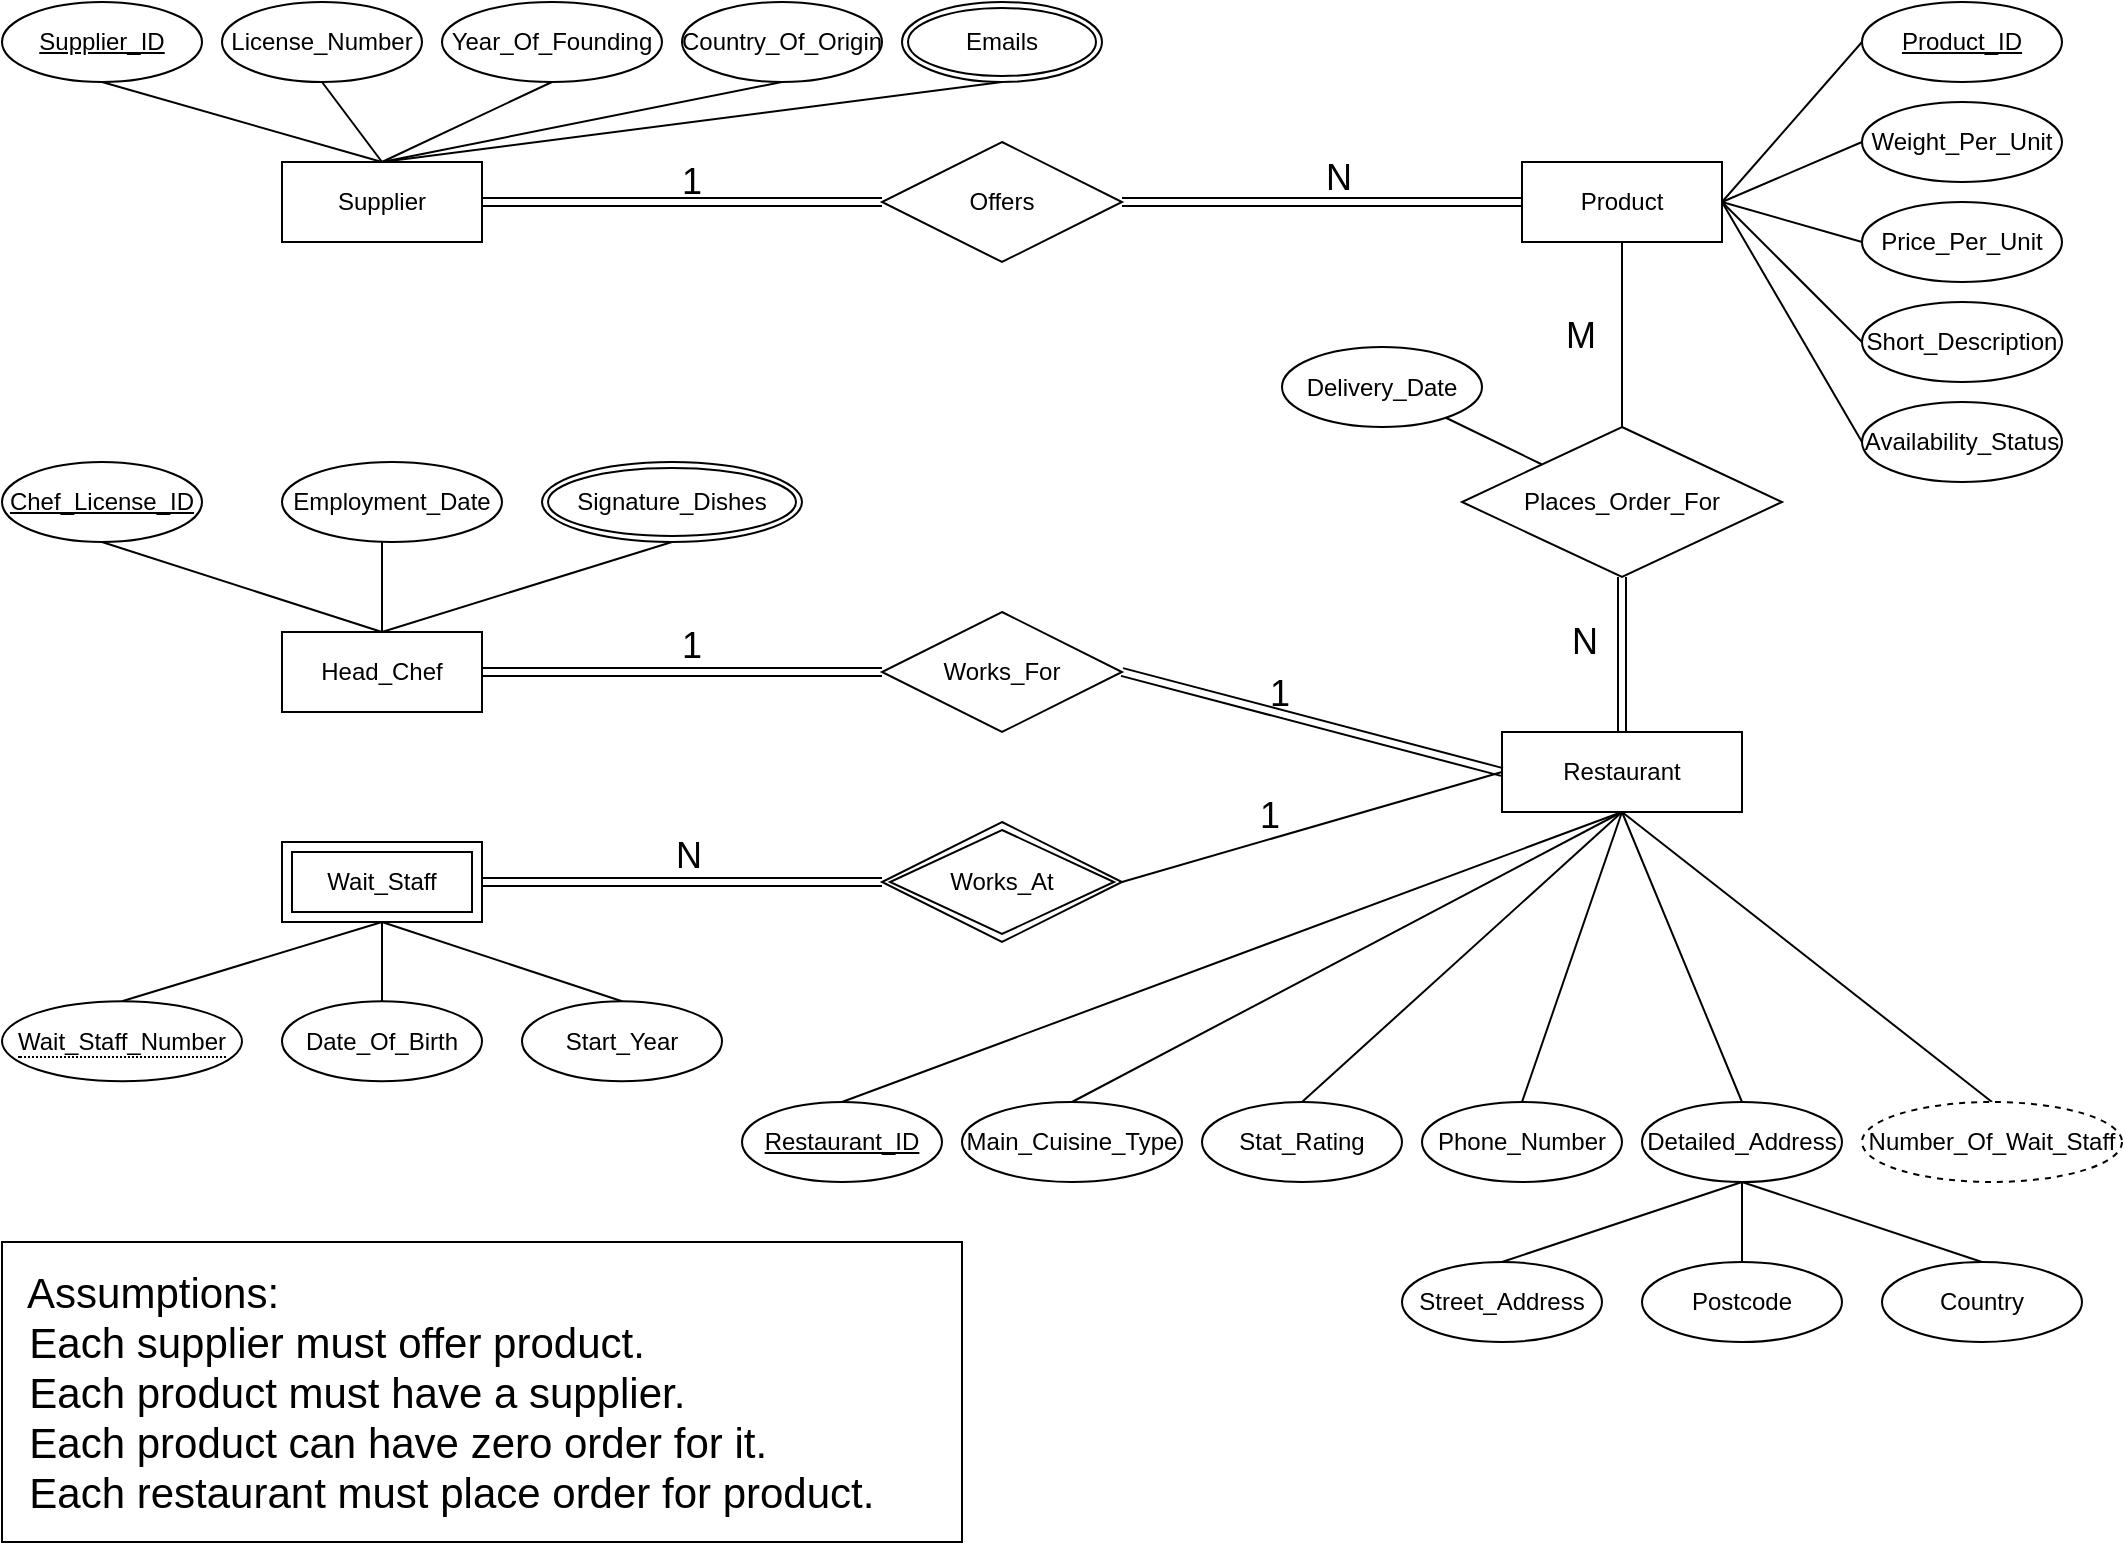 <mxfile version="17.0.0" type="github">
  <diagram name="Page-1" id="e56a1550-8fbb-45ad-956c-1786394a9013">
    <mxGraphModel dx="983" dy="611" grid="1" gridSize="10" guides="1" tooltips="1" connect="1" arrows="1" fold="1" page="1" pageScale="1" pageWidth="1100" pageHeight="850" background="none" math="0" shadow="0">
      <root>
        <mxCell id="0" />
        <mxCell id="1" parent="0" />
        <mxCell id="0WDDUrcAv4NWZbTApktF-47" style="edgeStyle=none;rounded=0;orthogonalLoop=1;jettySize=auto;html=1;exitX=0.5;exitY=0;exitDx=0;exitDy=0;endArrow=none;endFill=0;entryX=0.5;entryY=1;entryDx=0;entryDy=0;" parent="1" source="9QfMHfmA1CHi4QTp5Dwu-138" edge="1" target="9QfMHfmA1CHi4QTp5Dwu-115">
          <mxGeometry relative="1" as="geometry">
            <mxPoint x="909.714" y="630" as="targetPoint" />
          </mxGeometry>
        </mxCell>
        <mxCell id="9QfMHfmA1CHi4QTp5Dwu-138" value="Postcode" style="ellipse;whiteSpace=wrap;html=1;align=center;" parent="1" vertex="1">
          <mxGeometry x="840" y="670" width="100" height="40" as="geometry" />
        </mxCell>
        <mxCell id="0WDDUrcAv4NWZbTApktF-4" style="rounded=0;orthogonalLoop=1;jettySize=auto;html=1;exitX=1;exitY=0.5;exitDx=0;exitDy=0;entryX=0;entryY=0.5;entryDx=0;entryDy=0;endArrow=none;endFill=0;shape=link;" parent="1" source="9QfMHfmA1CHi4QTp5Dwu-8" target="9QfMHfmA1CHi4QTp5Dwu-44" edge="1">
          <mxGeometry relative="1" as="geometry" />
        </mxCell>
        <mxCell id="9QfMHfmA1CHi4QTp5Dwu-8" value="Supplier" style="whiteSpace=wrap;html=1;align=center;" parent="1" vertex="1">
          <mxGeometry x="160" y="120" width="100" height="40" as="geometry" />
        </mxCell>
        <mxCell id="9QfMHfmA1CHi4QTp5Dwu-11" value="Head_Chef" style="whiteSpace=wrap;html=1;align=center;" parent="1" vertex="1">
          <mxGeometry x="160" y="355" width="100" height="40" as="geometry" />
        </mxCell>
        <mxCell id="0WDDUrcAv4NWZbTApktF-12" style="edgeStyle=none;rounded=0;orthogonalLoop=1;jettySize=auto;html=1;exitX=0.5;exitY=1;exitDx=0;exitDy=0;entryX=0.5;entryY=0;entryDx=0;entryDy=0;endArrow=none;endFill=0;" parent="1" source="9QfMHfmA1CHi4QTp5Dwu-12" target="9QfMHfmA1CHi4QTp5Dwu-177" edge="1">
          <mxGeometry relative="1" as="geometry" />
        </mxCell>
        <mxCell id="9QfMHfmA1CHi4QTp5Dwu-12" value="Wait_Staff" style="shape=ext;margin=3;double=1;whiteSpace=wrap;html=1;align=center;" parent="1" vertex="1">
          <mxGeometry x="160" y="460" width="100" height="40" as="geometry" />
        </mxCell>
        <mxCell id="9QfMHfmA1CHi4QTp5Dwu-13" value="Works_At" style="shape=rhombus;double=1;perimeter=rhombusPerimeter;whiteSpace=wrap;html=1;align=center;" parent="1" vertex="1">
          <mxGeometry x="460" y="450" width="120" height="60" as="geometry" />
        </mxCell>
        <mxCell id="0WDDUrcAv4NWZbTApktF-29" style="edgeStyle=none;rounded=0;orthogonalLoop=1;jettySize=auto;html=1;exitX=0.5;exitY=1;exitDx=0;exitDy=0;entryX=0.5;entryY=0;entryDx=0;entryDy=0;endArrow=none;endFill=0;" parent="1" source="9QfMHfmA1CHi4QTp5Dwu-17" target="9QfMHfmA1CHi4QTp5Dwu-8" edge="1">
          <mxGeometry relative="1" as="geometry" />
        </mxCell>
        <mxCell id="9QfMHfmA1CHi4QTp5Dwu-17" value="Supplier_ID" style="ellipse;whiteSpace=wrap;html=1;align=center;fontStyle=4;" parent="1" vertex="1">
          <mxGeometry x="20" y="40" width="100" height="40" as="geometry" />
        </mxCell>
        <mxCell id="0WDDUrcAv4NWZbTApktF-30" style="edgeStyle=none;rounded=0;orthogonalLoop=1;jettySize=auto;html=1;exitX=0.5;exitY=1;exitDx=0;exitDy=0;endArrow=none;endFill=0;" parent="1" source="9QfMHfmA1CHi4QTp5Dwu-18" edge="1">
          <mxGeometry relative="1" as="geometry">
            <mxPoint x="210" y="120" as="targetPoint" />
          </mxGeometry>
        </mxCell>
        <mxCell id="9QfMHfmA1CHi4QTp5Dwu-18" value="License_Number" style="ellipse;whiteSpace=wrap;html=1;align=center;" parent="1" vertex="1">
          <mxGeometry x="130" y="40" width="100" height="40" as="geometry" />
        </mxCell>
        <mxCell id="0WDDUrcAv4NWZbTApktF-31" style="edgeStyle=none;rounded=0;orthogonalLoop=1;jettySize=auto;html=1;exitX=0.5;exitY=1;exitDx=0;exitDy=0;endArrow=none;endFill=0;" parent="1" source="9QfMHfmA1CHi4QTp5Dwu-19" edge="1">
          <mxGeometry relative="1" as="geometry">
            <mxPoint x="210" y="120" as="targetPoint" />
          </mxGeometry>
        </mxCell>
        <mxCell id="9QfMHfmA1CHi4QTp5Dwu-19" value="Year_Of_Founding" style="ellipse;whiteSpace=wrap;html=1;align=center;" parent="1" vertex="1">
          <mxGeometry x="240" y="40" width="110" height="40" as="geometry" />
        </mxCell>
        <mxCell id="0WDDUrcAv4NWZbTApktF-32" style="edgeStyle=none;rounded=0;orthogonalLoop=1;jettySize=auto;html=1;exitX=0.5;exitY=1;exitDx=0;exitDy=0;endArrow=none;endFill=0;" parent="1" source="9QfMHfmA1CHi4QTp5Dwu-20" edge="1">
          <mxGeometry relative="1" as="geometry">
            <mxPoint x="210" y="120" as="targetPoint" />
          </mxGeometry>
        </mxCell>
        <mxCell id="9QfMHfmA1CHi4QTp5Dwu-20" value="Country_Of_Origin" style="ellipse;whiteSpace=wrap;html=1;align=center;" parent="1" vertex="1">
          <mxGeometry x="360" y="40" width="100" height="40" as="geometry" />
        </mxCell>
        <mxCell id="0WDDUrcAv4NWZbTApktF-33" style="edgeStyle=none;rounded=0;orthogonalLoop=1;jettySize=auto;html=1;exitX=0.5;exitY=1;exitDx=0;exitDy=0;endArrow=none;endFill=0;" parent="1" source="9QfMHfmA1CHi4QTp5Dwu-22" edge="1">
          <mxGeometry relative="1" as="geometry">
            <mxPoint x="210" y="120" as="targetPoint" />
          </mxGeometry>
        </mxCell>
        <mxCell id="9QfMHfmA1CHi4QTp5Dwu-22" value="Emails" style="ellipse;shape=doubleEllipse;margin=3;whiteSpace=wrap;html=1;align=center;" parent="1" vertex="1">
          <mxGeometry x="470" y="40" width="100" height="40" as="geometry" />
        </mxCell>
        <mxCell id="9QfMHfmA1CHi4QTp5Dwu-28" value="Product_ID" style="ellipse;whiteSpace=wrap;html=1;align=center;fontStyle=4;" parent="1" vertex="1">
          <mxGeometry x="950" y="40" width="100" height="40" as="geometry" />
        </mxCell>
        <mxCell id="9QfMHfmA1CHi4QTp5Dwu-29" value="Weight_Per_Unit" style="ellipse;whiteSpace=wrap;html=1;align=center;" parent="1" vertex="1">
          <mxGeometry x="950" y="90" width="100" height="40" as="geometry" />
        </mxCell>
        <mxCell id="0WDDUrcAv4NWZbTApktF-25" style="edgeStyle=none;rounded=0;orthogonalLoop=1;jettySize=auto;html=1;exitX=0;exitY=0.5;exitDx=0;exitDy=0;entryX=1;entryY=0.5;entryDx=0;entryDy=0;endArrow=none;endFill=0;" parent="1" source="9QfMHfmA1CHi4QTp5Dwu-30" target="9QfMHfmA1CHi4QTp5Dwu-37" edge="1">
          <mxGeometry relative="1" as="geometry" />
        </mxCell>
        <mxCell id="9QfMHfmA1CHi4QTp5Dwu-30" value="Price_Per_Unit" style="ellipse;whiteSpace=wrap;html=1;align=center;" parent="1" vertex="1">
          <mxGeometry x="950" y="140" width="100" height="40" as="geometry" />
        </mxCell>
        <mxCell id="0WDDUrcAv4NWZbTApktF-26" style="edgeStyle=none;rounded=0;orthogonalLoop=1;jettySize=auto;html=1;exitX=0;exitY=0.5;exitDx=0;exitDy=0;endArrow=none;endFill=0;" parent="1" source="9QfMHfmA1CHi4QTp5Dwu-31" edge="1">
          <mxGeometry relative="1" as="geometry">
            <mxPoint x="880" y="140" as="targetPoint" />
          </mxGeometry>
        </mxCell>
        <mxCell id="9QfMHfmA1CHi4QTp5Dwu-31" value="Short_Description" style="ellipse;whiteSpace=wrap;html=1;align=center;" parent="1" vertex="1">
          <mxGeometry x="950" y="190" width="100" height="40" as="geometry" />
        </mxCell>
        <mxCell id="0WDDUrcAv4NWZbTApktF-27" style="edgeStyle=none;rounded=0;orthogonalLoop=1;jettySize=auto;html=1;exitX=0;exitY=0.5;exitDx=0;exitDy=0;entryX=1;entryY=0.5;entryDx=0;entryDy=0;endArrow=none;endFill=0;" parent="1" source="9QfMHfmA1CHi4QTp5Dwu-32" target="9QfMHfmA1CHi4QTp5Dwu-37" edge="1">
          <mxGeometry relative="1" as="geometry" />
        </mxCell>
        <mxCell id="9QfMHfmA1CHi4QTp5Dwu-32" value="Availability_Status" style="ellipse;whiteSpace=wrap;html=1;align=center;" parent="1" vertex="1">
          <mxGeometry x="950" y="240" width="100" height="40" as="geometry" />
        </mxCell>
        <mxCell id="0WDDUrcAv4NWZbTApktF-45" style="edgeStyle=none;rounded=0;orthogonalLoop=1;jettySize=auto;html=1;exitX=0.5;exitY=1;exitDx=0;exitDy=0;entryX=0.5;entryY=0;entryDx=0;entryDy=0;endArrow=none;endFill=0;" parent="1" source="9QfMHfmA1CHi4QTp5Dwu-38" target="9QfMHfmA1CHi4QTp5Dwu-115" edge="1">
          <mxGeometry relative="1" as="geometry" />
        </mxCell>
        <mxCell id="9QfMHfmA1CHi4QTp5Dwu-38" value="Restaurant" style="whiteSpace=wrap;html=1;align=center;" parent="1" vertex="1">
          <mxGeometry x="770" y="405" width="120" height="40" as="geometry" />
        </mxCell>
        <mxCell id="0WDDUrcAv4NWZbTApktF-5" style="edgeStyle=none;rounded=0;orthogonalLoop=1;jettySize=auto;html=1;exitX=1;exitY=0.5;exitDx=0;exitDy=0;entryX=0;entryY=0.5;entryDx=0;entryDy=0;endArrow=none;endFill=0;shape=link;" parent="1" source="9QfMHfmA1CHi4QTp5Dwu-44" target="9QfMHfmA1CHi4QTp5Dwu-37" edge="1">
          <mxGeometry relative="1" as="geometry" />
        </mxCell>
        <mxCell id="9QfMHfmA1CHi4QTp5Dwu-44" value="Offers" style="shape=rhombus;perimeter=rhombusPerimeter;whiteSpace=wrap;html=1;align=center;" parent="1" vertex="1">
          <mxGeometry x="460" y="110" width="120" height="60" as="geometry" />
        </mxCell>
        <mxCell id="9QfMHfmA1CHi4QTp5Dwu-55" value="Works_For" style="shape=rhombus;perimeter=rhombusPerimeter;whiteSpace=wrap;html=1;align=center;" parent="1" vertex="1">
          <mxGeometry x="460" y="345" width="120" height="60" as="geometry" />
        </mxCell>
        <mxCell id="9QfMHfmA1CHi4QTp5Dwu-60" value="" style="shape=link;html=1;rounded=0;entryX=0;entryY=0.5;entryDx=0;entryDy=0;exitX=1;exitY=0.5;exitDx=0;exitDy=0;" parent="1" source="9QfMHfmA1CHi4QTp5Dwu-11" target="9QfMHfmA1CHi4QTp5Dwu-55" edge="1">
          <mxGeometry relative="1" as="geometry">
            <mxPoint x="270" y="310" as="sourcePoint" />
            <mxPoint x="430" y="310" as="targetPoint" />
          </mxGeometry>
        </mxCell>
        <mxCell id="9QfMHfmA1CHi4QTp5Dwu-61" value="1" style="resizable=0;html=1;align=right;verticalAlign=bottom;fontSize=18;" parent="9QfMHfmA1CHi4QTp5Dwu-60" connectable="0" vertex="1">
          <mxGeometry x="1" relative="1" as="geometry">
            <mxPoint x="-90" as="offset" />
          </mxGeometry>
        </mxCell>
        <mxCell id="9QfMHfmA1CHi4QTp5Dwu-66" value="" style="shape=link;html=1;rounded=0;entryX=1;entryY=0.5;entryDx=0;entryDy=0;exitX=0;exitY=0.5;exitDx=0;exitDy=0;entryPerimeter=0;" parent="1" source="9QfMHfmA1CHi4QTp5Dwu-38" target="9QfMHfmA1CHi4QTp5Dwu-55" edge="1">
          <mxGeometry relative="1" as="geometry">
            <mxPoint x="490" y="430" as="sourcePoint" />
            <mxPoint x="460" y="320" as="targetPoint" />
          </mxGeometry>
        </mxCell>
        <mxCell id="9QfMHfmA1CHi4QTp5Dwu-68" value="" style="shape=link;html=1;rounded=0;entryX=0;entryY=0.5;entryDx=0;entryDy=0;exitX=1;exitY=0.5;exitDx=0;exitDy=0;" parent="1" source="9QfMHfmA1CHi4QTp5Dwu-12" target="9QfMHfmA1CHi4QTp5Dwu-13" edge="1">
          <mxGeometry relative="1" as="geometry">
            <mxPoint x="270" y="580" as="sourcePoint" />
            <mxPoint x="430" y="580" as="targetPoint" />
          </mxGeometry>
        </mxCell>
        <mxCell id="9QfMHfmA1CHi4QTp5Dwu-69" value="N" style="resizable=0;html=1;align=right;verticalAlign=bottom;fontSize=18;" parent="9QfMHfmA1CHi4QTp5Dwu-68" connectable="0" vertex="1">
          <mxGeometry x="1" relative="1" as="geometry">
            <mxPoint x="-90" as="offset" />
          </mxGeometry>
        </mxCell>
        <mxCell id="9QfMHfmA1CHi4QTp5Dwu-70" value="" style="endArrow=none;html=1;rounded=0;entryX=1;entryY=0.5;entryDx=0;entryDy=0;exitX=0;exitY=0.5;exitDx=0;exitDy=0;" parent="1" source="9QfMHfmA1CHi4QTp5Dwu-38" target="9QfMHfmA1CHi4QTp5Dwu-13" edge="1">
          <mxGeometry relative="1" as="geometry">
            <mxPoint x="480" y="480" as="sourcePoint" />
            <mxPoint x="640" y="480" as="targetPoint" />
          </mxGeometry>
        </mxCell>
        <mxCell id="9QfMHfmA1CHi4QTp5Dwu-71" value="1" style="resizable=0;html=1;align=right;verticalAlign=bottom;fontSize=18;" parent="9QfMHfmA1CHi4QTp5Dwu-70" connectable="0" vertex="1">
          <mxGeometry x="1" relative="1" as="geometry">
            <mxPoint x="80" y="-20" as="offset" />
          </mxGeometry>
        </mxCell>
        <mxCell id="0WDDUrcAv4NWZbTApktF-11" style="edgeStyle=none;rounded=0;orthogonalLoop=1;jettySize=auto;html=1;exitX=0.5;exitY=0;exitDx=0;exitDy=0;entryX=0.5;entryY=1;entryDx=0;entryDy=0;endArrow=none;endFill=0;" parent="1" source="9QfMHfmA1CHi4QTp5Dwu-72" target="9QfMHfmA1CHi4QTp5Dwu-37" edge="1">
          <mxGeometry relative="1" as="geometry" />
        </mxCell>
        <mxCell id="9QfMHfmA1CHi4QTp5Dwu-72" value="Places_Order_For" style="shape=rhombus;perimeter=rhombusPerimeter;whiteSpace=wrap;html=1;align=center;" parent="1" vertex="1">
          <mxGeometry x="750" y="252.5" width="160" height="75" as="geometry" />
        </mxCell>
        <mxCell id="9QfMHfmA1CHi4QTp5Dwu-106" value="Delivery_Date" style="ellipse;whiteSpace=wrap;html=1;align=center;" parent="1" vertex="1">
          <mxGeometry x="660" y="212.5" width="100" height="40" as="geometry" />
        </mxCell>
        <mxCell id="9QfMHfmA1CHi4QTp5Dwu-110" value="" style="endArrow=none;html=1;rounded=0;entryX=0;entryY=0;entryDx=0;entryDy=0;" parent="1" source="9QfMHfmA1CHi4QTp5Dwu-106" target="9QfMHfmA1CHi4QTp5Dwu-72" edge="1">
          <mxGeometry relative="1" as="geometry">
            <mxPoint x="670" y="310" as="sourcePoint" />
            <mxPoint x="830" y="310" as="targetPoint" />
          </mxGeometry>
        </mxCell>
        <mxCell id="0WDDUrcAv4NWZbTApktF-38" style="edgeStyle=none;rounded=0;orthogonalLoop=1;jettySize=auto;html=1;exitX=0.5;exitY=0;exitDx=0;exitDy=0;entryX=0.5;entryY=1;entryDx=0;entryDy=0;endArrow=none;endFill=0;" parent="1" source="9QfMHfmA1CHi4QTp5Dwu-111" target="9QfMHfmA1CHi4QTp5Dwu-38" edge="1">
          <mxGeometry relative="1" as="geometry" />
        </mxCell>
        <mxCell id="9QfMHfmA1CHi4QTp5Dwu-111" value="Restaurant_ID" style="ellipse;whiteSpace=wrap;html=1;align=center;fontStyle=4;" parent="1" vertex="1">
          <mxGeometry x="390" y="590" width="100" height="40" as="geometry" />
        </mxCell>
        <mxCell id="0WDDUrcAv4NWZbTApktF-40" style="edgeStyle=none;rounded=0;orthogonalLoop=1;jettySize=auto;html=1;exitX=0.5;exitY=0;exitDx=0;exitDy=0;entryX=0.5;entryY=1;entryDx=0;entryDy=0;endArrow=none;endFill=0;" parent="1" source="9QfMHfmA1CHi4QTp5Dwu-112" target="9QfMHfmA1CHi4QTp5Dwu-38" edge="1">
          <mxGeometry relative="1" as="geometry" />
        </mxCell>
        <mxCell id="9QfMHfmA1CHi4QTp5Dwu-112" value="Main_Cuisine_Type" style="ellipse;whiteSpace=wrap;html=1;align=center;" parent="1" vertex="1">
          <mxGeometry x="500" y="590" width="110" height="40" as="geometry" />
        </mxCell>
        <mxCell id="0WDDUrcAv4NWZbTApktF-41" style="edgeStyle=none;rounded=0;orthogonalLoop=1;jettySize=auto;html=1;exitX=0.5;exitY=0;exitDx=0;exitDy=0;entryX=0.5;entryY=1;entryDx=0;entryDy=0;endArrow=none;endFill=0;" parent="1" source="9QfMHfmA1CHi4QTp5Dwu-113" target="9QfMHfmA1CHi4QTp5Dwu-38" edge="1">
          <mxGeometry relative="1" as="geometry" />
        </mxCell>
        <mxCell id="9QfMHfmA1CHi4QTp5Dwu-113" value="Stat_Rating" style="ellipse;whiteSpace=wrap;html=1;align=center;" parent="1" vertex="1">
          <mxGeometry x="620" y="590" width="100" height="40" as="geometry" />
        </mxCell>
        <mxCell id="0WDDUrcAv4NWZbTApktF-42" style="edgeStyle=none;rounded=0;orthogonalLoop=1;jettySize=auto;html=1;exitX=0.5;exitY=0;exitDx=0;exitDy=0;entryX=0.5;entryY=1;entryDx=0;entryDy=0;endArrow=none;endFill=0;" parent="1" source="9QfMHfmA1CHi4QTp5Dwu-114" target="9QfMHfmA1CHi4QTp5Dwu-38" edge="1">
          <mxGeometry relative="1" as="geometry" />
        </mxCell>
        <mxCell id="9QfMHfmA1CHi4QTp5Dwu-114" value="Phone_Number" style="ellipse;whiteSpace=wrap;html=1;align=center;" parent="1" vertex="1">
          <mxGeometry x="730" y="590" width="100" height="40" as="geometry" />
        </mxCell>
        <mxCell id="0WDDUrcAv4NWZbTApktF-46" style="edgeStyle=none;rounded=0;orthogonalLoop=1;jettySize=auto;html=1;exitX=0.5;exitY=1;exitDx=0;exitDy=0;entryX=0.5;entryY=0;entryDx=0;entryDy=0;endArrow=none;endFill=0;" parent="1" source="9QfMHfmA1CHi4QTp5Dwu-115" target="9QfMHfmA1CHi4QTp5Dwu-137" edge="1">
          <mxGeometry relative="1" as="geometry" />
        </mxCell>
        <mxCell id="0WDDUrcAv4NWZbTApktF-48" style="edgeStyle=none;rounded=0;orthogonalLoop=1;jettySize=auto;html=1;exitX=0.5;exitY=1;exitDx=0;exitDy=0;entryX=0.5;entryY=0;entryDx=0;entryDy=0;endArrow=none;endFill=0;" parent="1" source="9QfMHfmA1CHi4QTp5Dwu-115" target="9QfMHfmA1CHi4QTp5Dwu-139" edge="1">
          <mxGeometry relative="1" as="geometry" />
        </mxCell>
        <mxCell id="9QfMHfmA1CHi4QTp5Dwu-115" value="Detailed_Address" style="ellipse;whiteSpace=wrap;html=1;align=center;" parent="1" vertex="1">
          <mxGeometry x="840" y="590" width="100" height="40" as="geometry" />
        </mxCell>
        <mxCell id="9QfMHfmA1CHi4QTp5Dwu-137" value="Street_Address" style="ellipse;whiteSpace=wrap;html=1;align=center;" parent="1" vertex="1">
          <mxGeometry x="720" y="670" width="100" height="40" as="geometry" />
        </mxCell>
        <mxCell id="9QfMHfmA1CHi4QTp5Dwu-139" value="Country" style="ellipse;whiteSpace=wrap;html=1;align=center;" parent="1" vertex="1">
          <mxGeometry x="960" y="670" width="100" height="40" as="geometry" />
        </mxCell>
        <mxCell id="0WDDUrcAv4NWZbTApktF-34" style="edgeStyle=none;rounded=0;orthogonalLoop=1;jettySize=auto;html=1;exitX=0.5;exitY=1;exitDx=0;exitDy=0;entryX=0.5;entryY=0;entryDx=0;entryDy=0;endArrow=none;endFill=0;" parent="1" source="9QfMHfmA1CHi4QTp5Dwu-148" target="9QfMHfmA1CHi4QTp5Dwu-11" edge="1">
          <mxGeometry relative="1" as="geometry" />
        </mxCell>
        <mxCell id="9QfMHfmA1CHi4QTp5Dwu-148" value="Chef_License_ID" style="ellipse;whiteSpace=wrap;html=1;align=center;fontStyle=4;" parent="1" vertex="1">
          <mxGeometry x="20" y="270" width="100" height="40" as="geometry" />
        </mxCell>
        <mxCell id="9QfMHfmA1CHi4QTp5Dwu-149" value="Employment_Date" style="ellipse;whiteSpace=wrap;html=1;align=center;" parent="1" vertex="1">
          <mxGeometry x="160" y="270" width="110" height="40" as="geometry" />
        </mxCell>
        <mxCell id="0WDDUrcAv4NWZbTApktF-35" style="edgeStyle=none;rounded=0;orthogonalLoop=1;jettySize=auto;html=1;exitX=0.5;exitY=1;exitDx=0;exitDy=0;endArrow=none;endFill=0;entryX=0.5;entryY=0;entryDx=0;entryDy=0;" parent="1" source="9QfMHfmA1CHi4QTp5Dwu-160" target="9QfMHfmA1CHi4QTp5Dwu-11" edge="1">
          <mxGeometry relative="1" as="geometry">
            <mxPoint x="210" y="350" as="targetPoint" />
          </mxGeometry>
        </mxCell>
        <mxCell id="9QfMHfmA1CHi4QTp5Dwu-160" value="Signature_Dishes" style="ellipse;shape=doubleEllipse;margin=3;whiteSpace=wrap;html=1;align=center;" parent="1" vertex="1">
          <mxGeometry x="290" y="270" width="130" height="40" as="geometry" />
        </mxCell>
        <mxCell id="9QfMHfmA1CHi4QTp5Dwu-161" value="" style="endArrow=none;html=1;rounded=0;entryX=0.5;entryY=0;entryDx=0;entryDy=0;" parent="1" target="9QfMHfmA1CHi4QTp5Dwu-11" edge="1">
          <mxGeometry relative="1" as="geometry">
            <mxPoint x="210" y="310" as="sourcePoint" />
            <mxPoint x="370" y="310" as="targetPoint" />
          </mxGeometry>
        </mxCell>
        <mxCell id="0WDDUrcAv4NWZbTApktF-44" style="edgeStyle=none;rounded=0;orthogonalLoop=1;jettySize=auto;html=1;exitX=0.5;exitY=0;exitDx=0;exitDy=0;entryX=0.5;entryY=1;entryDx=0;entryDy=0;endArrow=none;endFill=0;" parent="1" source="9QfMHfmA1CHi4QTp5Dwu-163" target="9QfMHfmA1CHi4QTp5Dwu-38" edge="1">
          <mxGeometry relative="1" as="geometry" />
        </mxCell>
        <mxCell id="9QfMHfmA1CHi4QTp5Dwu-163" value="Number_Of_Wait_Staff" style="ellipse;whiteSpace=wrap;html=1;align=center;dashed=1;" parent="1" vertex="1">
          <mxGeometry x="950" y="590" width="130" height="40" as="geometry" />
        </mxCell>
        <mxCell id="9QfMHfmA1CHi4QTp5Dwu-170" value="" style="endArrow=none;html=1;rounded=0;exitX=0.5;exitY=1;exitDx=0;exitDy=0;entryX=0.5;entryY=0;entryDx=0;entryDy=0;shape=link;" parent="1" source="9QfMHfmA1CHi4QTp5Dwu-72" target="9QfMHfmA1CHi4QTp5Dwu-38" edge="1">
          <mxGeometry relative="1" as="geometry">
            <mxPoint x="660" y="430" as="sourcePoint" />
            <mxPoint x="820" y="430" as="targetPoint" />
          </mxGeometry>
        </mxCell>
        <mxCell id="9QfMHfmA1CHi4QTp5Dwu-171" value="M" style="resizable=0;html=1;align=left;verticalAlign=bottom;fontSize=18;" parent="9QfMHfmA1CHi4QTp5Dwu-170" connectable="0" vertex="1">
          <mxGeometry x="-1" relative="1" as="geometry">
            <mxPoint x="-30" y="-107" as="offset" />
          </mxGeometry>
        </mxCell>
        <mxCell id="9QfMHfmA1CHi4QTp5Dwu-177" value="Date_Of_Birth" style="ellipse;whiteSpace=wrap;html=1;align=center;fontSize=12;" parent="1" vertex="1">
          <mxGeometry x="160" y="539.6" width="100" height="40" as="geometry" />
        </mxCell>
        <mxCell id="0WDDUrcAv4NWZbTApktF-37" style="edgeStyle=none;rounded=0;orthogonalLoop=1;jettySize=auto;html=1;exitX=0.5;exitY=0;exitDx=0;exitDy=0;endArrow=none;endFill=0;" parent="1" source="9QfMHfmA1CHi4QTp5Dwu-178" edge="1">
          <mxGeometry relative="1" as="geometry">
            <mxPoint x="210" y="500" as="targetPoint" />
          </mxGeometry>
        </mxCell>
        <mxCell id="9QfMHfmA1CHi4QTp5Dwu-178" value="Start_Year" style="ellipse;whiteSpace=wrap;html=1;align=center;fontSize=12;" parent="1" vertex="1">
          <mxGeometry x="280" y="539.6" width="100" height="40" as="geometry" />
        </mxCell>
        <mxCell id="0WDDUrcAv4NWZbTApktF-36" style="edgeStyle=none;rounded=0;orthogonalLoop=1;jettySize=auto;html=1;exitX=0.5;exitY=0;exitDx=0;exitDy=0;entryX=0.5;entryY=1;entryDx=0;entryDy=0;endArrow=none;endFill=0;" parent="1" source="9QfMHfmA1CHi4QTp5Dwu-184" target="9QfMHfmA1CHi4QTp5Dwu-12" edge="1">
          <mxGeometry relative="1" as="geometry" />
        </mxCell>
        <mxCell id="9QfMHfmA1CHi4QTp5Dwu-184" value="&lt;span style=&quot;border-bottom: 1px dotted&quot;&gt;Wait_Staff_Number&lt;/span&gt;" style="ellipse;whiteSpace=wrap;html=1;align=center;fontSize=12;" parent="1" vertex="1">
          <mxGeometry x="20" y="539.6" width="120" height="40" as="geometry" />
        </mxCell>
        <mxCell id="0WDDUrcAv4NWZbTApktF-23" style="edgeStyle=none;rounded=0;orthogonalLoop=1;jettySize=auto;html=1;exitX=1;exitY=0.5;exitDx=0;exitDy=0;entryX=0;entryY=0.5;entryDx=0;entryDy=0;endArrow=none;endFill=0;" parent="1" source="9QfMHfmA1CHi4QTp5Dwu-37" target="9QfMHfmA1CHi4QTp5Dwu-28" edge="1">
          <mxGeometry relative="1" as="geometry" />
        </mxCell>
        <mxCell id="0WDDUrcAv4NWZbTApktF-24" style="edgeStyle=none;rounded=0;orthogonalLoop=1;jettySize=auto;html=1;exitX=1;exitY=0.5;exitDx=0;exitDy=0;entryX=0;entryY=0.5;entryDx=0;entryDy=0;endArrow=none;endFill=0;" parent="1" source="9QfMHfmA1CHi4QTp5Dwu-37" target="9QfMHfmA1CHi4QTp5Dwu-29" edge="1">
          <mxGeometry relative="1" as="geometry" />
        </mxCell>
        <mxCell id="9QfMHfmA1CHi4QTp5Dwu-37" value="Product" style="whiteSpace=wrap;html=1;align=center;" parent="1" vertex="1">
          <mxGeometry x="780" y="120" width="100" height="40" as="geometry" />
        </mxCell>
        <mxCell id="0WDDUrcAv4NWZbTApktF-16" value="N" style="resizable=0;html=1;align=right;verticalAlign=bottom;fontSize=18;direction=south;" parent="1" connectable="0" vertex="1">
          <mxGeometry x="800" y="375" as="geometry">
            <mxPoint x="18" y="-2" as="offset" />
          </mxGeometry>
        </mxCell>
        <mxCell id="0WDDUrcAv4NWZbTApktF-18" value="1" style="resizable=0;html=1;align=right;verticalAlign=bottom;fontSize=18;" parent="1" connectable="0" vertex="1">
          <mxGeometry x="320" y="280" as="geometry">
            <mxPoint x="50" y="-137" as="offset" />
          </mxGeometry>
        </mxCell>
        <mxCell id="0WDDUrcAv4NWZbTApktF-19" value="N" style="resizable=0;html=1;align=right;verticalAlign=bottom;fontSize=18;" parent="1" connectable="0" vertex="1">
          <mxGeometry x="355" y="510" as="geometry">
            <mxPoint x="340" y="-369" as="offset" />
          </mxGeometry>
        </mxCell>
        <mxCell id="0WDDUrcAv4NWZbTApktF-49" value="1" style="resizable=0;html=1;align=right;verticalAlign=bottom;fontSize=18;" parent="1" connectable="0" vertex="1">
          <mxGeometry x="680.002" y="479.997" as="geometry">
            <mxPoint x="-16" y="-80" as="offset" />
          </mxGeometry>
        </mxCell>
        <mxCell id="0WDDUrcAv4NWZbTApktF-52" value="&lt;span&gt;&amp;nbsp; Assumptions:&amp;nbsp;&lt;/span&gt;&lt;br&gt;&lt;span&gt;&amp;nbsp; Each supplier must offer product.&lt;/span&gt;&lt;br&gt;&lt;span&gt;&amp;nbsp; Each product must have a supplier.&lt;br&gt;&lt;/span&gt;&amp;nbsp; Each product can have zero order for it.&lt;br&gt;&lt;span&gt;&amp;nbsp; Each restaurant must place order for product.&lt;/span&gt;" style="rounded=0;whiteSpace=wrap;html=1;fontSize=21;align=left;" parent="1" vertex="1">
          <mxGeometry x="20" y="660" width="480" height="150" as="geometry" />
        </mxCell>
      </root>
    </mxGraphModel>
  </diagram>
</mxfile>
